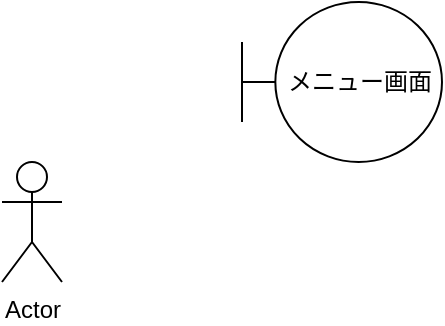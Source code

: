 <mxfile>
    <diagram id="GxTpj5H7hrgPtNLosylY" name="ページ1">
        <mxGraphModel dx="477" dy="419" grid="1" gridSize="10" guides="1" tooltips="1" connect="1" arrows="1" fold="1" page="1" pageScale="1" pageWidth="827" pageHeight="1169" math="0" shadow="0">
            <root>
                <mxCell id="0"/>
                <mxCell id="1" parent="0"/>
                <mxCell id="2" value="Actor" style="shape=umlActor;verticalLabelPosition=bottom;verticalAlign=top;html=1;" vertex="1" parent="1">
                    <mxGeometry x="50" y="310" width="30" height="60" as="geometry"/>
                </mxCell>
                <mxCell id="3" value="メニュー画面" style="shape=umlBoundary;whiteSpace=wrap;html=1;" vertex="1" parent="1">
                    <mxGeometry x="170" y="230" width="100" height="80" as="geometry"/>
                </mxCell>
            </root>
        </mxGraphModel>
    </diagram>
</mxfile>